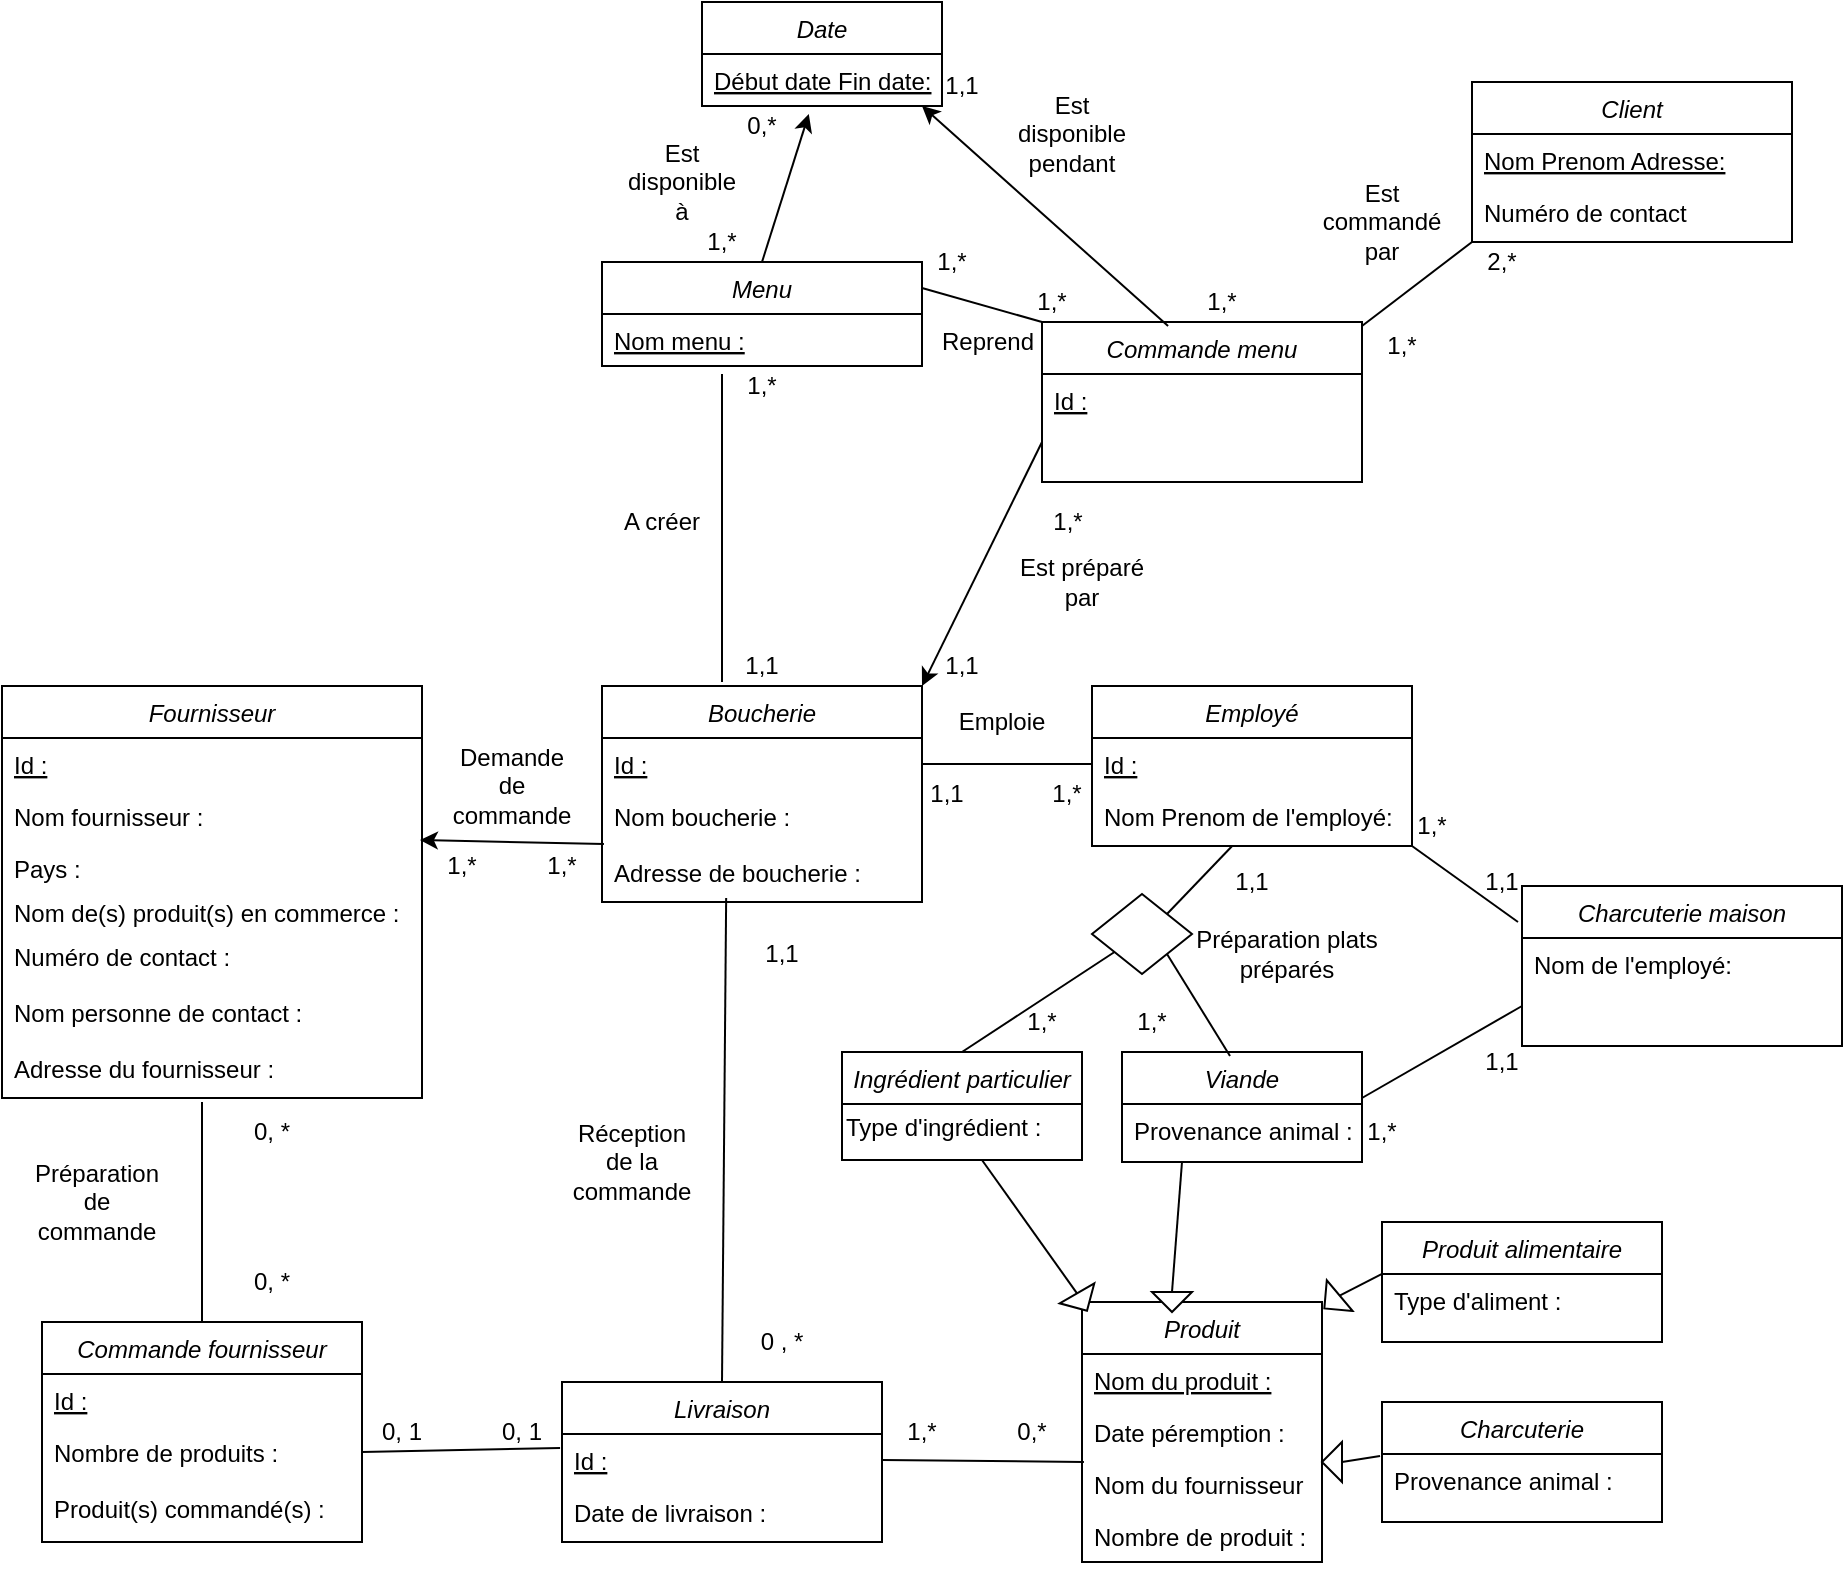 <mxfile version="14.4.3" type="github">
  <diagram id="C5RBs43oDa-KdzZeNtuy" name="Page-1">
    <mxGraphModel dx="1422" dy="762" grid="1" gridSize="10" guides="1" tooltips="1" connect="1" arrows="1" fold="1" page="1" pageScale="1" pageWidth="1169" pageHeight="827" math="0" shadow="0">
      <root>
        <mxCell id="WIyWlLk6GJQsqaUBKTNV-0" />
        <mxCell id="WIyWlLk6GJQsqaUBKTNV-1" parent="WIyWlLk6GJQsqaUBKTNV-0" />
        <mxCell id="zkfFHV4jXpPFQw0GAbJ--0" value="Viande" style="swimlane;fontStyle=2;align=center;verticalAlign=top;childLayout=stackLayout;horizontal=1;startSize=26;horizontalStack=0;resizeParent=1;resizeLast=0;collapsible=1;marginBottom=0;rounded=0;shadow=0;strokeWidth=1;" parent="WIyWlLk6GJQsqaUBKTNV-1" vertex="1">
          <mxGeometry x="600" y="555" width="120" height="55" as="geometry">
            <mxRectangle x="230" y="140" width="160" height="26" as="alternateBounds" />
          </mxGeometry>
        </mxCell>
        <mxCell id="xfpMpgLqGsnhSPla6A-f-5" value="Provenance animal :" style="text;align=left;verticalAlign=top;spacingLeft=4;spacingRight=4;overflow=hidden;rotatable=0;points=[[0,0.5],[1,0.5]];portConstraint=eastwest;" vertex="1" parent="zkfFHV4jXpPFQw0GAbJ--0">
          <mxGeometry y="26" width="120" height="26" as="geometry" />
        </mxCell>
        <mxCell id="xfpMpgLqGsnhSPla6A-f-6" value="Fournisseur" style="swimlane;fontStyle=2;align=center;verticalAlign=top;childLayout=stackLayout;horizontal=1;startSize=26;horizontalStack=0;resizeParent=1;resizeLast=0;collapsible=1;marginBottom=0;rounded=0;shadow=0;strokeWidth=1;" vertex="1" parent="WIyWlLk6GJQsqaUBKTNV-1">
          <mxGeometry x="40" y="372" width="210" height="206" as="geometry">
            <mxRectangle x="230" y="140" width="160" height="26" as="alternateBounds" />
          </mxGeometry>
        </mxCell>
        <mxCell id="xfpMpgLqGsnhSPla6A-f-12" value="Id :" style="text;align=left;verticalAlign=top;spacingLeft=4;spacingRight=4;overflow=hidden;rotatable=0;points=[[0,0.5],[1,0.5]];portConstraint=eastwest;fontStyle=4" vertex="1" parent="xfpMpgLqGsnhSPla6A-f-6">
          <mxGeometry y="26" width="210" height="26" as="geometry" />
        </mxCell>
        <mxCell id="xfpMpgLqGsnhSPla6A-f-13" value="Nom fournisseur :" style="text;align=left;verticalAlign=top;spacingLeft=4;spacingRight=4;overflow=hidden;rotatable=0;points=[[0,0.5],[1,0.5]];portConstraint=eastwest;fontStyle=0" vertex="1" parent="xfpMpgLqGsnhSPla6A-f-6">
          <mxGeometry y="52" width="210" height="26" as="geometry" />
        </mxCell>
        <mxCell id="xfpMpgLqGsnhSPla6A-f-14" value="Pays :" style="text;align=left;verticalAlign=top;spacingLeft=4;spacingRight=4;overflow=hidden;rotatable=0;points=[[0,0.5],[1,0.5]];portConstraint=eastwest;fontStyle=0" vertex="1" parent="xfpMpgLqGsnhSPla6A-f-6">
          <mxGeometry y="78" width="210" height="22" as="geometry" />
        </mxCell>
        <mxCell id="xfpMpgLqGsnhSPla6A-f-19" value="Nom de(s) produit(s) en commerce :" style="text;align=left;verticalAlign=top;spacingLeft=4;spacingRight=4;overflow=hidden;rotatable=0;points=[[0,0.5],[1,0.5]];portConstraint=eastwest;fontStyle=0" vertex="1" parent="xfpMpgLqGsnhSPla6A-f-6">
          <mxGeometry y="100" width="210" height="22" as="geometry" />
        </mxCell>
        <mxCell id="xfpMpgLqGsnhSPla6A-f-26" value="Numéro de contact :" style="text;align=left;verticalAlign=top;spacingLeft=4;spacingRight=4;overflow=hidden;rotatable=0;points=[[0,0.5],[1,0.5]];portConstraint=eastwest;fontStyle=0" vertex="1" parent="xfpMpgLqGsnhSPla6A-f-6">
          <mxGeometry y="122" width="210" height="28" as="geometry" />
        </mxCell>
        <mxCell id="xfpMpgLqGsnhSPla6A-f-28" value="Nom personne de contact :" style="text;align=left;verticalAlign=top;spacingLeft=4;spacingRight=4;overflow=hidden;rotatable=0;points=[[0,0.5],[1,0.5]];portConstraint=eastwest;fontStyle=0" vertex="1" parent="xfpMpgLqGsnhSPla6A-f-6">
          <mxGeometry y="150" width="210" height="28" as="geometry" />
        </mxCell>
        <mxCell id="xfpMpgLqGsnhSPla6A-f-73" value="Adresse du fournisseur :" style="text;align=left;verticalAlign=top;spacingLeft=4;spacingRight=4;overflow=hidden;rotatable=0;points=[[0,0.5],[1,0.5]];portConstraint=eastwest;fontStyle=0" vertex="1" parent="xfpMpgLqGsnhSPla6A-f-6">
          <mxGeometry y="178" width="210" height="28" as="geometry" />
        </mxCell>
        <mxCell id="xfpMpgLqGsnhSPla6A-f-20" value="Commande fournisseur" style="swimlane;fontStyle=2;align=center;verticalAlign=top;childLayout=stackLayout;horizontal=1;startSize=26;horizontalStack=0;resizeParent=1;resizeLast=0;collapsible=1;marginBottom=0;rounded=0;shadow=0;strokeWidth=1;" vertex="1" parent="WIyWlLk6GJQsqaUBKTNV-1">
          <mxGeometry x="60" y="690" width="160" height="110" as="geometry">
            <mxRectangle x="230" y="140" width="160" height="26" as="alternateBounds" />
          </mxGeometry>
        </mxCell>
        <mxCell id="xfpMpgLqGsnhSPla6A-f-21" value="Id :" style="text;align=left;verticalAlign=top;spacingLeft=4;spacingRight=4;overflow=hidden;rotatable=0;points=[[0,0.5],[1,0.5]];portConstraint=eastwest;fontStyle=4" vertex="1" parent="xfpMpgLqGsnhSPla6A-f-20">
          <mxGeometry y="26" width="160" height="26" as="geometry" />
        </mxCell>
        <mxCell id="xfpMpgLqGsnhSPla6A-f-22" value="Nombre de produits :" style="text;align=left;verticalAlign=top;spacingLeft=4;spacingRight=4;overflow=hidden;rotatable=0;points=[[0,0.5],[1,0.5]];portConstraint=eastwest;fontStyle=0" vertex="1" parent="xfpMpgLqGsnhSPla6A-f-20">
          <mxGeometry y="52" width="160" height="28" as="geometry" />
        </mxCell>
        <mxCell id="xfpMpgLqGsnhSPla6A-f-24" value="Produit(s) commandé(s) :" style="text;align=left;verticalAlign=top;spacingLeft=4;spacingRight=4;overflow=hidden;rotatable=0;points=[[0,0.5],[1,0.5]];portConstraint=eastwest;fontStyle=0" vertex="1" parent="xfpMpgLqGsnhSPla6A-f-20">
          <mxGeometry y="80" width="160" height="22" as="geometry" />
        </mxCell>
        <mxCell id="xfpMpgLqGsnhSPla6A-f-30" value="Boucherie" style="swimlane;fontStyle=2;align=center;verticalAlign=top;childLayout=stackLayout;horizontal=1;startSize=26;horizontalStack=0;resizeParent=1;resizeLast=0;collapsible=1;marginBottom=0;rounded=0;shadow=0;strokeWidth=1;" vertex="1" parent="WIyWlLk6GJQsqaUBKTNV-1">
          <mxGeometry x="340" y="372" width="160" height="108" as="geometry">
            <mxRectangle x="230" y="140" width="160" height="26" as="alternateBounds" />
          </mxGeometry>
        </mxCell>
        <mxCell id="xfpMpgLqGsnhSPla6A-f-31" value="Id :" style="text;align=left;verticalAlign=top;spacingLeft=4;spacingRight=4;overflow=hidden;rotatable=0;points=[[0,0.5],[1,0.5]];portConstraint=eastwest;fontStyle=4" vertex="1" parent="xfpMpgLqGsnhSPla6A-f-30">
          <mxGeometry y="26" width="160" height="26" as="geometry" />
        </mxCell>
        <mxCell id="xfpMpgLqGsnhSPla6A-f-32" value="Nom boucherie :" style="text;align=left;verticalAlign=top;spacingLeft=4;spacingRight=4;overflow=hidden;rotatable=0;points=[[0,0.5],[1,0.5]];portConstraint=eastwest;fontStyle=0" vertex="1" parent="xfpMpgLqGsnhSPla6A-f-30">
          <mxGeometry y="52" width="160" height="28" as="geometry" />
        </mxCell>
        <mxCell id="xfpMpgLqGsnhSPla6A-f-33" value="Adresse de boucherie :" style="text;align=left;verticalAlign=top;spacingLeft=4;spacingRight=4;overflow=hidden;rotatable=0;points=[[0,0.5],[1,0.5]];portConstraint=eastwest;fontStyle=0" vertex="1" parent="xfpMpgLqGsnhSPla6A-f-30">
          <mxGeometry y="80" width="160" height="22" as="geometry" />
        </mxCell>
        <mxCell id="xfpMpgLqGsnhSPla6A-f-35" value="Livraison" style="swimlane;fontStyle=2;align=center;verticalAlign=top;childLayout=stackLayout;horizontal=1;startSize=26;horizontalStack=0;resizeParent=1;resizeLast=0;collapsible=1;marginBottom=0;rounded=0;shadow=0;strokeWidth=1;" vertex="1" parent="WIyWlLk6GJQsqaUBKTNV-1">
          <mxGeometry x="320" y="720" width="160" height="80" as="geometry">
            <mxRectangle x="230" y="140" width="160" height="26" as="alternateBounds" />
          </mxGeometry>
        </mxCell>
        <mxCell id="xfpMpgLqGsnhSPla6A-f-36" value="Id :" style="text;align=left;verticalAlign=top;spacingLeft=4;spacingRight=4;overflow=hidden;rotatable=0;points=[[0,0.5],[1,0.5]];portConstraint=eastwest;fontStyle=4" vertex="1" parent="xfpMpgLqGsnhSPla6A-f-35">
          <mxGeometry y="26" width="160" height="26" as="geometry" />
        </mxCell>
        <mxCell id="xfpMpgLqGsnhSPla6A-f-39" value="Date de livraison :" style="text;align=left;verticalAlign=top;spacingLeft=4;spacingRight=4;overflow=hidden;rotatable=0;points=[[0,0.5],[1,0.5]];portConstraint=eastwest;fontStyle=0" vertex="1" parent="xfpMpgLqGsnhSPla6A-f-35">
          <mxGeometry y="52" width="160" height="28" as="geometry" />
        </mxCell>
        <mxCell id="xfpMpgLqGsnhSPla6A-f-40" value="0, *" style="text;html=1;strokeColor=none;fillColor=none;align=center;verticalAlign=middle;whiteSpace=wrap;rounded=0;" vertex="1" parent="WIyWlLk6GJQsqaUBKTNV-1">
          <mxGeometry x="150" y="660" width="50" height="20" as="geometry" />
        </mxCell>
        <mxCell id="xfpMpgLqGsnhSPla6A-f-47" value="Demande de commande" style="text;html=1;strokeColor=none;fillColor=none;align=center;verticalAlign=middle;whiteSpace=wrap;rounded=0;" vertex="1" parent="WIyWlLk6GJQsqaUBKTNV-1">
          <mxGeometry x="260" y="412" width="70" height="20" as="geometry" />
        </mxCell>
        <mxCell id="xfpMpgLqGsnhSPla6A-f-48" value="Préparation de commande" style="text;html=1;strokeColor=none;fillColor=none;align=center;verticalAlign=middle;whiteSpace=wrap;rounded=0;rotation=0;" vertex="1" parent="WIyWlLk6GJQsqaUBKTNV-1">
          <mxGeometry x="50" y="605" width="75" height="50" as="geometry" />
        </mxCell>
        <mxCell id="xfpMpgLqGsnhSPla6A-f-50" value="0, *" style="text;html=1;strokeColor=none;fillColor=none;align=center;verticalAlign=middle;whiteSpace=wrap;rounded=0;" vertex="1" parent="WIyWlLk6GJQsqaUBKTNV-1">
          <mxGeometry x="155" y="585" width="40" height="20" as="geometry" />
        </mxCell>
        <mxCell id="xfpMpgLqGsnhSPla6A-f-51" value="0, 1" style="text;html=1;strokeColor=none;fillColor=none;align=center;verticalAlign=middle;whiteSpace=wrap;rounded=0;" vertex="1" parent="WIyWlLk6GJQsqaUBKTNV-1">
          <mxGeometry x="220" y="735" width="40" height="20" as="geometry" />
        </mxCell>
        <mxCell id="xfpMpgLqGsnhSPla6A-f-52" value="0, 1" style="text;html=1;strokeColor=none;fillColor=none;align=center;verticalAlign=middle;whiteSpace=wrap;rounded=0;" vertex="1" parent="WIyWlLk6GJQsqaUBKTNV-1">
          <mxGeometry x="280" y="735" width="40" height="20" as="geometry" />
        </mxCell>
        <mxCell id="xfpMpgLqGsnhSPla6A-f-53" value="0 , *" style="text;html=1;strokeColor=none;fillColor=none;align=center;verticalAlign=middle;whiteSpace=wrap;rounded=0;" vertex="1" parent="WIyWlLk6GJQsqaUBKTNV-1">
          <mxGeometry x="410" y="690" width="40" height="20" as="geometry" />
        </mxCell>
        <mxCell id="xfpMpgLqGsnhSPla6A-f-54" value="1,1" style="text;html=1;strokeColor=none;fillColor=none;align=center;verticalAlign=middle;whiteSpace=wrap;rounded=0;" vertex="1" parent="WIyWlLk6GJQsqaUBKTNV-1">
          <mxGeometry x="410" y="496" width="40" height="20" as="geometry" />
        </mxCell>
        <mxCell id="xfpMpgLqGsnhSPla6A-f-55" value="" style="endArrow=none;html=1;exitX=0.5;exitY=0;exitDx=0;exitDy=0;" edge="1" parent="WIyWlLk6GJQsqaUBKTNV-1" source="xfpMpgLqGsnhSPla6A-f-20">
          <mxGeometry width="50" height="50" relative="1" as="geometry">
            <mxPoint x="610" y="490" as="sourcePoint" />
            <mxPoint x="140" y="580" as="targetPoint" />
          </mxGeometry>
        </mxCell>
        <mxCell id="xfpMpgLqGsnhSPla6A-f-56" value="" style="endArrow=none;html=1;exitX=0;exitY=1;exitDx=0;exitDy=0;entryX=-0.006;entryY=0.269;entryDx=0;entryDy=0;entryPerimeter=0;" edge="1" parent="WIyWlLk6GJQsqaUBKTNV-1" source="xfpMpgLqGsnhSPla6A-f-51" target="xfpMpgLqGsnhSPla6A-f-36">
          <mxGeometry width="50" height="50" relative="1" as="geometry">
            <mxPoint x="610" y="490" as="sourcePoint" />
            <mxPoint x="660" y="440" as="targetPoint" />
          </mxGeometry>
        </mxCell>
        <mxCell id="xfpMpgLqGsnhSPla6A-f-58" value="" style="endArrow=none;html=1;exitX=0.388;exitY=1.182;exitDx=0;exitDy=0;entryX=0.5;entryY=0;entryDx=0;entryDy=0;exitPerimeter=0;" edge="1" parent="WIyWlLk6GJQsqaUBKTNV-1" source="xfpMpgLqGsnhSPla6A-f-33" target="xfpMpgLqGsnhSPla6A-f-35">
          <mxGeometry width="50" height="50" relative="1" as="geometry">
            <mxPoint x="230" y="765" as="sourcePoint" />
            <mxPoint x="429.04" y="762.994" as="targetPoint" />
          </mxGeometry>
        </mxCell>
        <mxCell id="xfpMpgLqGsnhSPla6A-f-60" value="1,*" style="text;html=1;strokeColor=none;fillColor=none;align=center;verticalAlign=middle;whiteSpace=wrap;rounded=0;" vertex="1" parent="WIyWlLk6GJQsqaUBKTNV-1">
          <mxGeometry x="250" y="452" width="40" height="20" as="geometry" />
        </mxCell>
        <mxCell id="xfpMpgLqGsnhSPla6A-f-61" value="1,*" style="text;html=1;strokeColor=none;fillColor=none;align=center;verticalAlign=middle;whiteSpace=wrap;rounded=0;" vertex="1" parent="WIyWlLk6GJQsqaUBKTNV-1">
          <mxGeometry x="300" y="452" width="40" height="20" as="geometry" />
        </mxCell>
        <mxCell id="xfpMpgLqGsnhSPla6A-f-62" value="Réception de la commande" style="text;html=1;strokeColor=none;fillColor=none;align=center;verticalAlign=middle;whiteSpace=wrap;rounded=0;" vertex="1" parent="WIyWlLk6GJQsqaUBKTNV-1">
          <mxGeometry x="320" y="600" width="70" height="20" as="geometry" />
        </mxCell>
        <mxCell id="xfpMpgLqGsnhSPla6A-f-72" value="" style="endArrow=classic;html=1;entryX=0.995;entryY=-0.045;entryDx=0;entryDy=0;entryPerimeter=0;exitX=0.006;exitY=-0.045;exitDx=0;exitDy=0;exitPerimeter=0;" edge="1" parent="WIyWlLk6GJQsqaUBKTNV-1" source="xfpMpgLqGsnhSPla6A-f-33" target="xfpMpgLqGsnhSPla6A-f-14">
          <mxGeometry width="50" height="50" relative="1" as="geometry">
            <mxPoint x="610" y="290" as="sourcePoint" />
            <mxPoint x="660" y="240" as="targetPoint" />
          </mxGeometry>
        </mxCell>
        <mxCell id="xfpMpgLqGsnhSPla6A-f-74" value="Employé" style="swimlane;fontStyle=2;align=center;verticalAlign=top;childLayout=stackLayout;horizontal=1;startSize=26;horizontalStack=0;resizeParent=1;resizeLast=0;collapsible=1;marginBottom=0;rounded=0;shadow=0;strokeWidth=1;" vertex="1" parent="WIyWlLk6GJQsqaUBKTNV-1">
          <mxGeometry x="585" y="372" width="160" height="80" as="geometry">
            <mxRectangle x="230" y="140" width="160" height="26" as="alternateBounds" />
          </mxGeometry>
        </mxCell>
        <mxCell id="xfpMpgLqGsnhSPla6A-f-75" value="Id :" style="text;align=left;verticalAlign=top;spacingLeft=4;spacingRight=4;overflow=hidden;rotatable=0;points=[[0,0.5],[1,0.5]];portConstraint=eastwest;fontStyle=4" vertex="1" parent="xfpMpgLqGsnhSPla6A-f-74">
          <mxGeometry y="26" width="160" height="26" as="geometry" />
        </mxCell>
        <mxCell id="xfpMpgLqGsnhSPla6A-f-76" value="Nom Prenom de l&#39;employé:" style="text;align=left;verticalAlign=top;spacingLeft=4;spacingRight=4;overflow=hidden;rotatable=0;points=[[0,0.5],[1,0.5]];portConstraint=eastwest;" vertex="1" parent="xfpMpgLqGsnhSPla6A-f-74">
          <mxGeometry y="52" width="160" height="26" as="geometry" />
        </mxCell>
        <mxCell id="xfpMpgLqGsnhSPla6A-f-84" value="" style="rhombus;whiteSpace=wrap;html=1;" vertex="1" parent="WIyWlLk6GJQsqaUBKTNV-1">
          <mxGeometry x="585" y="476" width="50" height="40" as="geometry" />
        </mxCell>
        <mxCell id="xfpMpgLqGsnhSPla6A-f-85" value="" style="endArrow=none;html=1;exitX=1;exitY=1;exitDx=0;exitDy=0;entryX=0.45;entryY=0.036;entryDx=0;entryDy=0;entryPerimeter=0;" edge="1" parent="WIyWlLk6GJQsqaUBKTNV-1" source="xfpMpgLqGsnhSPla6A-f-84" target="zkfFHV4jXpPFQw0GAbJ--0">
          <mxGeometry width="50" height="50" relative="1" as="geometry">
            <mxPoint x="610" y="380" as="sourcePoint" />
            <mxPoint x="1020" y="350" as="targetPoint" />
          </mxGeometry>
        </mxCell>
        <mxCell id="xfpMpgLqGsnhSPla6A-f-87" value="" style="endArrow=none;html=1;exitX=1;exitY=0;exitDx=0;exitDy=0;entryX=0.438;entryY=1.077;entryDx=0;entryDy=0;entryPerimeter=0;" edge="1" parent="WIyWlLk6GJQsqaUBKTNV-1" source="xfpMpgLqGsnhSPla6A-f-84" target="xfpMpgLqGsnhSPla6A-f-76">
          <mxGeometry width="50" height="50" relative="1" as="geometry">
            <mxPoint x="610" y="580" as="sourcePoint" />
            <mxPoint x="970" y="240" as="targetPoint" />
          </mxGeometry>
        </mxCell>
        <mxCell id="xfpMpgLqGsnhSPla6A-f-88" value="" style="endArrow=none;html=1;exitX=0.5;exitY=0;exitDx=0;exitDy=0;" edge="1" parent="WIyWlLk6GJQsqaUBKTNV-1" source="xfpMpgLqGsnhSPla6A-f-111" target="xfpMpgLqGsnhSPla6A-f-84">
          <mxGeometry width="50" height="50" relative="1" as="geometry">
            <mxPoint x="870" y="330" as="sourcePoint" />
            <mxPoint x="337.5" y="240" as="targetPoint" />
          </mxGeometry>
        </mxCell>
        <mxCell id="xfpMpgLqGsnhSPla6A-f-89" value="Préparation plats préparés" style="text;html=1;strokeColor=none;fillColor=none;align=center;verticalAlign=middle;whiteSpace=wrap;rounded=0;" vertex="1" parent="WIyWlLk6GJQsqaUBKTNV-1">
          <mxGeometry x="630" y="489" width="105" height="34" as="geometry" />
        </mxCell>
        <mxCell id="xfpMpgLqGsnhSPla6A-f-90" value="1,1" style="text;html=1;strokeColor=none;fillColor=none;align=center;verticalAlign=middle;whiteSpace=wrap;rounded=0;" vertex="1" parent="WIyWlLk6GJQsqaUBKTNV-1">
          <mxGeometry x="645" y="460" width="40" height="20" as="geometry" />
        </mxCell>
        <mxCell id="xfpMpgLqGsnhSPla6A-f-91" value="1,*" style="text;html=1;strokeColor=none;fillColor=none;align=center;verticalAlign=middle;whiteSpace=wrap;rounded=0;" vertex="1" parent="WIyWlLk6GJQsqaUBKTNV-1">
          <mxGeometry x="540" y="530" width="40" height="20" as="geometry" />
        </mxCell>
        <mxCell id="xfpMpgLqGsnhSPla6A-f-92" value="1,*" style="text;html=1;strokeColor=none;fillColor=none;align=center;verticalAlign=middle;whiteSpace=wrap;rounded=0;" vertex="1" parent="WIyWlLk6GJQsqaUBKTNV-1">
          <mxGeometry x="595" y="530" width="40" height="20" as="geometry" />
        </mxCell>
        <mxCell id="xfpMpgLqGsnhSPla6A-f-93" value="Produit" style="swimlane;fontStyle=2;align=center;verticalAlign=top;childLayout=stackLayout;horizontal=1;startSize=26;horizontalStack=0;resizeParent=1;resizeLast=0;collapsible=1;marginBottom=0;rounded=0;shadow=0;strokeWidth=1;" vertex="1" parent="WIyWlLk6GJQsqaUBKTNV-1">
          <mxGeometry x="580" y="680" width="120" height="130" as="geometry">
            <mxRectangle x="230" y="140" width="160" height="26" as="alternateBounds" />
          </mxGeometry>
        </mxCell>
        <mxCell id="xfpMpgLqGsnhSPla6A-f-94" value="Nom du produit :" style="text;align=left;verticalAlign=top;spacingLeft=4;spacingRight=4;overflow=hidden;rotatable=0;points=[[0,0.5],[1,0.5]];portConstraint=eastwest;fontStyle=4" vertex="1" parent="xfpMpgLqGsnhSPla6A-f-93">
          <mxGeometry y="26" width="120" height="26" as="geometry" />
        </mxCell>
        <mxCell id="xfpMpgLqGsnhSPla6A-f-3" value="Date péremption :" style="text;align=left;verticalAlign=top;spacingLeft=4;spacingRight=4;overflow=hidden;rotatable=0;points=[[0,0.5],[1,0.5]];portConstraint=eastwest;" vertex="1" parent="xfpMpgLqGsnhSPla6A-f-93">
          <mxGeometry y="52" width="120" height="26" as="geometry" />
        </mxCell>
        <mxCell id="xfpMpgLqGsnhSPla6A-f-109" value="Nom du fournisseur :" style="text;align=left;verticalAlign=top;spacingLeft=4;spacingRight=4;overflow=hidden;rotatable=0;points=[[0,0.5],[1,0.5]];portConstraint=eastwest;" vertex="1" parent="xfpMpgLqGsnhSPla6A-f-93">
          <mxGeometry y="78" width="120" height="26" as="geometry" />
        </mxCell>
        <mxCell id="xfpMpgLqGsnhSPla6A-f-126" value="Nombre de produit :" style="text;align=left;verticalAlign=top;spacingLeft=4;spacingRight=4;overflow=hidden;rotatable=0;points=[[0,0.5],[1,0.5]];portConstraint=eastwest;" vertex="1" parent="xfpMpgLqGsnhSPla6A-f-93">
          <mxGeometry y="104" width="120" height="26" as="geometry" />
        </mxCell>
        <mxCell id="xfpMpgLqGsnhSPla6A-f-103" value="" style="triangle;whiteSpace=wrap;html=1;rotation=90;" vertex="1" parent="WIyWlLk6GJQsqaUBKTNV-1">
          <mxGeometry x="620" y="670" width="10" height="20" as="geometry" />
        </mxCell>
        <mxCell id="xfpMpgLqGsnhSPla6A-f-104" value="" style="endArrow=none;html=1;entryX=0.25;entryY=1;entryDx=0;entryDy=0;exitX=0;exitY=0.5;exitDx=0;exitDy=0;" edge="1" parent="WIyWlLk6GJQsqaUBKTNV-1" source="xfpMpgLqGsnhSPla6A-f-103" target="zkfFHV4jXpPFQw0GAbJ--0">
          <mxGeometry width="50" height="50" relative="1" as="geometry">
            <mxPoint x="650" y="665" as="sourcePoint" />
            <mxPoint x="660" y="420" as="targetPoint" />
          </mxGeometry>
        </mxCell>
        <mxCell id="xfpMpgLqGsnhSPla6A-f-105" value="" style="endArrow=none;html=1;entryX=0.008;entryY=1.077;entryDx=0;entryDy=0;entryPerimeter=0;exitX=1;exitY=0.5;exitDx=0;exitDy=0;" edge="1" parent="WIyWlLk6GJQsqaUBKTNV-1" source="xfpMpgLqGsnhSPla6A-f-36" target="xfpMpgLqGsnhSPla6A-f-3">
          <mxGeometry width="50" height="50" relative="1" as="geometry">
            <mxPoint x="610" y="470" as="sourcePoint" />
            <mxPoint x="679.4" y="760.012" as="targetPoint" />
          </mxGeometry>
        </mxCell>
        <mxCell id="xfpMpgLqGsnhSPla6A-f-111" value="Ingrédient particulier" style="swimlane;fontStyle=2;align=center;verticalAlign=top;childLayout=stackLayout;horizontal=1;startSize=26;horizontalStack=0;resizeParent=1;resizeLast=0;collapsible=1;marginBottom=0;rounded=0;shadow=0;strokeWidth=1;" vertex="1" parent="WIyWlLk6GJQsqaUBKTNV-1">
          <mxGeometry x="460" y="555" width="120" height="54" as="geometry">
            <mxRectangle x="230" y="140" width="160" height="26" as="alternateBounds" />
          </mxGeometry>
        </mxCell>
        <mxCell id="xfpMpgLqGsnhSPla6A-f-138" value="Type d&#39;ingrédient :" style="text;html=1;strokeColor=none;fillColor=none;align=left;verticalAlign=middle;whiteSpace=wrap;rounded=0;" vertex="1" parent="xfpMpgLqGsnhSPla6A-f-111">
          <mxGeometry y="26" width="120" height="24" as="geometry" />
        </mxCell>
        <mxCell id="xfpMpgLqGsnhSPla6A-f-117" value="" style="triangle;whiteSpace=wrap;html=1;rotation=60;" vertex="1" parent="WIyWlLk6GJQsqaUBKTNV-1">
          <mxGeometry x="575" y="670" width="10" height="20" as="geometry" />
        </mxCell>
        <mxCell id="xfpMpgLqGsnhSPla6A-f-118" value="" style="endArrow=none;html=1;exitX=0;exitY=0.5;exitDx=0;exitDy=0;" edge="1" parent="WIyWlLk6GJQsqaUBKTNV-1" source="xfpMpgLqGsnhSPla6A-f-117">
          <mxGeometry width="50" height="50" relative="1" as="geometry">
            <mxPoint x="603" y="670" as="sourcePoint" />
            <mxPoint x="529.979" y="609" as="targetPoint" />
          </mxGeometry>
        </mxCell>
        <mxCell id="xfpMpgLqGsnhSPla6A-f-121" value="" style="triangle;whiteSpace=wrap;html=1;rotation=-180;" vertex="1" parent="WIyWlLk6GJQsqaUBKTNV-1">
          <mxGeometry x="700" y="750" width="10" height="20" as="geometry" />
        </mxCell>
        <mxCell id="xfpMpgLqGsnhSPla6A-f-122" value="" style="endArrow=none;html=1;entryX=-0.007;entryY=1.192;entryDx=0;entryDy=0;entryPerimeter=0;" edge="1" parent="WIyWlLk6GJQsqaUBKTNV-1">
          <mxGeometry width="50" height="50" relative="1" as="geometry">
            <mxPoint x="710" y="760" as="sourcePoint" />
            <mxPoint x="729.02" y="756.992" as="targetPoint" />
          </mxGeometry>
        </mxCell>
        <mxCell id="xfpMpgLqGsnhSPla6A-f-123" value="Charcuterie" style="swimlane;fontStyle=2;align=center;verticalAlign=top;childLayout=stackLayout;horizontal=1;startSize=26;horizontalStack=0;resizeParent=1;resizeLast=0;collapsible=1;marginBottom=0;rounded=0;shadow=0;strokeWidth=1;" vertex="1" parent="WIyWlLk6GJQsqaUBKTNV-1">
          <mxGeometry x="730" y="730" width="140" height="60" as="geometry">
            <mxRectangle x="230" y="140" width="160" height="26" as="alternateBounds" />
          </mxGeometry>
        </mxCell>
        <mxCell id="xfpMpgLqGsnhSPla6A-f-125" value="Provenance animal :" style="text;align=left;verticalAlign=top;spacingLeft=4;spacingRight=4;overflow=hidden;rotatable=0;points=[[0,0.5],[1,0.5]];portConstraint=eastwest;" vertex="1" parent="xfpMpgLqGsnhSPla6A-f-123">
          <mxGeometry y="26" width="140" height="28" as="geometry" />
        </mxCell>
        <mxCell id="xfpMpgLqGsnhSPla6A-f-136" value="1,*" style="text;html=1;strokeColor=none;fillColor=none;align=center;verticalAlign=middle;whiteSpace=wrap;rounded=0;" vertex="1" parent="WIyWlLk6GJQsqaUBKTNV-1">
          <mxGeometry x="480" y="735" width="40" height="20" as="geometry" />
        </mxCell>
        <mxCell id="xfpMpgLqGsnhSPla6A-f-137" value="0,*" style="text;html=1;strokeColor=none;fillColor=none;align=center;verticalAlign=middle;whiteSpace=wrap;rounded=0;" vertex="1" parent="WIyWlLk6GJQsqaUBKTNV-1">
          <mxGeometry x="535" y="735" width="40" height="20" as="geometry" />
        </mxCell>
        <mxCell id="xfpMpgLqGsnhSPla6A-f-139" value="1,*" style="text;html=1;strokeColor=none;fillColor=none;align=center;verticalAlign=middle;whiteSpace=wrap;rounded=0;" vertex="1" parent="WIyWlLk6GJQsqaUBKTNV-1">
          <mxGeometry x="710" y="585" width="40" height="20" as="geometry" />
        </mxCell>
        <mxCell id="xfpMpgLqGsnhSPla6A-f-142" value="Charcuterie maison" style="swimlane;fontStyle=2;align=center;verticalAlign=top;childLayout=stackLayout;horizontal=1;startSize=26;horizontalStack=0;resizeParent=1;resizeLast=0;collapsible=1;marginBottom=0;rounded=0;shadow=0;strokeWidth=1;" vertex="1" parent="WIyWlLk6GJQsqaUBKTNV-1">
          <mxGeometry x="800" y="472" width="160" height="80" as="geometry">
            <mxRectangle x="230" y="140" width="160" height="26" as="alternateBounds" />
          </mxGeometry>
        </mxCell>
        <mxCell id="xfpMpgLqGsnhSPla6A-f-144" value="Nom de l&#39;employé:" style="text;align=left;verticalAlign=top;spacingLeft=4;spacingRight=4;overflow=hidden;rotatable=0;points=[[0,0.5],[1,0.5]];portConstraint=eastwest;" vertex="1" parent="xfpMpgLqGsnhSPla6A-f-142">
          <mxGeometry y="26" width="160" height="26" as="geometry" />
        </mxCell>
        <mxCell id="xfpMpgLqGsnhSPla6A-f-145" value="" style="endArrow=none;html=1;entryX=0;entryY=0.75;entryDx=0;entryDy=0;" edge="1" parent="WIyWlLk6GJQsqaUBKTNV-1" target="xfpMpgLqGsnhSPla6A-f-142">
          <mxGeometry width="50" height="50" relative="1" as="geometry">
            <mxPoint x="720" y="578" as="sourcePoint" />
            <mxPoint x="770" y="528" as="targetPoint" />
          </mxGeometry>
        </mxCell>
        <mxCell id="xfpMpgLqGsnhSPla6A-f-146" value="" style="endArrow=none;html=1;entryX=1;entryY=1;entryDx=0;entryDy=0;" edge="1" parent="WIyWlLk6GJQsqaUBKTNV-1" target="xfpMpgLqGsnhSPla6A-f-74">
          <mxGeometry width="50" height="50" relative="1" as="geometry">
            <mxPoint x="798" y="490" as="sourcePoint" />
            <mxPoint x="660" y="430" as="targetPoint" />
          </mxGeometry>
        </mxCell>
        <mxCell id="xfpMpgLqGsnhSPla6A-f-147" value="1,1" style="text;html=1;strokeColor=none;fillColor=none;align=center;verticalAlign=middle;whiteSpace=wrap;rounded=0;" vertex="1" parent="WIyWlLk6GJQsqaUBKTNV-1">
          <mxGeometry x="770" y="460" width="40" height="20" as="geometry" />
        </mxCell>
        <mxCell id="xfpMpgLqGsnhSPla6A-f-148" value="1,*" style="text;html=1;strokeColor=none;fillColor=none;align=center;verticalAlign=middle;whiteSpace=wrap;rounded=0;" vertex="1" parent="WIyWlLk6GJQsqaUBKTNV-1">
          <mxGeometry x="735" y="432" width="40" height="20" as="geometry" />
        </mxCell>
        <mxCell id="xfpMpgLqGsnhSPla6A-f-149" value="1,1" style="text;html=1;strokeColor=none;fillColor=none;align=center;verticalAlign=middle;whiteSpace=wrap;rounded=0;" vertex="1" parent="WIyWlLk6GJQsqaUBKTNV-1">
          <mxGeometry x="770" y="550" width="40" height="20" as="geometry" />
        </mxCell>
        <mxCell id="xfpMpgLqGsnhSPla6A-f-150" value="" style="endArrow=none;html=1;exitX=0.014;exitY=-0.036;exitDx=0;exitDy=0;exitPerimeter=0;entryX=0;entryY=0.5;entryDx=0;entryDy=0;" edge="1" parent="WIyWlLk6GJQsqaUBKTNV-1" source="xfpMpgLqGsnhSPla6A-f-152" target="xfpMpgLqGsnhSPla6A-f-154">
          <mxGeometry width="50" height="50" relative="1" as="geometry">
            <mxPoint x="710" y="680" as="sourcePoint" />
            <mxPoint x="710" y="680" as="targetPoint" />
          </mxGeometry>
        </mxCell>
        <mxCell id="xfpMpgLqGsnhSPla6A-f-151" value="Produit alimentaire" style="swimlane;fontStyle=2;align=center;verticalAlign=top;childLayout=stackLayout;horizontal=1;startSize=26;horizontalStack=0;resizeParent=1;resizeLast=0;collapsible=1;marginBottom=0;rounded=0;shadow=0;strokeWidth=1;" vertex="1" parent="WIyWlLk6GJQsqaUBKTNV-1">
          <mxGeometry x="730" y="640" width="140" height="60" as="geometry">
            <mxRectangle x="230" y="140" width="160" height="26" as="alternateBounds" />
          </mxGeometry>
        </mxCell>
        <mxCell id="xfpMpgLqGsnhSPla6A-f-152" value="Type d&#39;aliment :" style="text;align=left;verticalAlign=top;spacingLeft=4;spacingRight=4;overflow=hidden;rotatable=0;points=[[0,0.5],[1,0.5]];portConstraint=eastwest;" vertex="1" parent="xfpMpgLqGsnhSPla6A-f-151">
          <mxGeometry y="26" width="140" height="28" as="geometry" />
        </mxCell>
        <mxCell id="xfpMpgLqGsnhSPla6A-f-154" value="" style="triangle;whiteSpace=wrap;html=1;rotation=-220;" vertex="1" parent="WIyWlLk6GJQsqaUBKTNV-1">
          <mxGeometry x="700" y="670" width="10" height="20" as="geometry" />
        </mxCell>
        <mxCell id="xfpMpgLqGsnhSPla6A-f-156" value="" style="endArrow=none;html=1;entryX=0;entryY=0.5;entryDx=0;entryDy=0;" edge="1" parent="WIyWlLk6GJQsqaUBKTNV-1" source="xfpMpgLqGsnhSPla6A-f-31" target="xfpMpgLqGsnhSPla6A-f-75">
          <mxGeometry width="50" height="50" relative="1" as="geometry">
            <mxPoint x="610" y="570" as="sourcePoint" />
            <mxPoint x="660" y="520" as="targetPoint" />
          </mxGeometry>
        </mxCell>
        <mxCell id="xfpMpgLqGsnhSPla6A-f-157" value="Emploie" style="text;html=1;strokeColor=none;fillColor=none;align=center;verticalAlign=middle;whiteSpace=wrap;rounded=0;" vertex="1" parent="WIyWlLk6GJQsqaUBKTNV-1">
          <mxGeometry x="520" y="380" width="40" height="20" as="geometry" />
        </mxCell>
        <mxCell id="xfpMpgLqGsnhSPla6A-f-158" value="1,1" style="text;html=1;strokeColor=none;fillColor=none;align=center;verticalAlign=middle;whiteSpace=wrap;rounded=0;" vertex="1" parent="WIyWlLk6GJQsqaUBKTNV-1">
          <mxGeometry x="500" y="416" width="25" height="20" as="geometry" />
        </mxCell>
        <mxCell id="xfpMpgLqGsnhSPla6A-f-160" value="1,*" style="text;html=1;strokeColor=none;fillColor=none;align=center;verticalAlign=middle;whiteSpace=wrap;rounded=0;" vertex="1" parent="WIyWlLk6GJQsqaUBKTNV-1">
          <mxGeometry x="565" y="416" width="15" height="20" as="geometry" />
        </mxCell>
        <mxCell id="xfpMpgLqGsnhSPla6A-f-161" value="Date" style="swimlane;fontStyle=2;align=center;verticalAlign=top;childLayout=stackLayout;horizontal=1;startSize=26;horizontalStack=0;resizeParent=1;resizeLast=0;collapsible=1;marginBottom=0;rounded=0;shadow=0;strokeWidth=1;" vertex="1" parent="WIyWlLk6GJQsqaUBKTNV-1">
          <mxGeometry x="390" y="30" width="120" height="52" as="geometry">
            <mxRectangle x="230" y="140" width="160" height="26" as="alternateBounds" />
          </mxGeometry>
        </mxCell>
        <mxCell id="xfpMpgLqGsnhSPla6A-f-162" value="Début date Fin date:" style="text;align=left;verticalAlign=top;spacingLeft=4;spacingRight=4;overflow=hidden;rotatable=0;points=[[0,0.5],[1,0.5]];portConstraint=eastwest;fontStyle=4" vertex="1" parent="xfpMpgLqGsnhSPla6A-f-161">
          <mxGeometry y="26" width="120" height="26" as="geometry" />
        </mxCell>
        <mxCell id="xfpMpgLqGsnhSPla6A-f-164" value="Commande menu" style="swimlane;fontStyle=2;align=center;verticalAlign=top;childLayout=stackLayout;horizontal=1;startSize=26;horizontalStack=0;resizeParent=1;resizeLast=0;collapsible=1;marginBottom=0;rounded=0;shadow=0;strokeWidth=1;" vertex="1" parent="WIyWlLk6GJQsqaUBKTNV-1">
          <mxGeometry x="560" y="190" width="160" height="80" as="geometry">
            <mxRectangle x="230" y="140" width="160" height="26" as="alternateBounds" />
          </mxGeometry>
        </mxCell>
        <mxCell id="xfpMpgLqGsnhSPla6A-f-165" value="Id :" style="text;align=left;verticalAlign=top;spacingLeft=4;spacingRight=4;overflow=hidden;rotatable=0;points=[[0,0.5],[1,0.5]];portConstraint=eastwest;fontStyle=4" vertex="1" parent="xfpMpgLqGsnhSPla6A-f-164">
          <mxGeometry y="26" width="160" height="24" as="geometry" />
        </mxCell>
        <mxCell id="xfpMpgLqGsnhSPla6A-f-167" value="Menu" style="swimlane;fontStyle=2;align=center;verticalAlign=top;childLayout=stackLayout;horizontal=1;startSize=26;horizontalStack=0;resizeParent=1;resizeLast=0;collapsible=1;marginBottom=0;rounded=0;shadow=0;strokeWidth=1;" vertex="1" parent="WIyWlLk6GJQsqaUBKTNV-1">
          <mxGeometry x="340" y="160" width="160" height="52" as="geometry">
            <mxRectangle x="230" y="140" width="160" height="26" as="alternateBounds" />
          </mxGeometry>
        </mxCell>
        <mxCell id="xfpMpgLqGsnhSPla6A-f-168" value="Nom menu :" style="text;align=left;verticalAlign=top;spacingLeft=4;spacingRight=4;overflow=hidden;rotatable=0;points=[[0,0.5],[1,0.5]];portConstraint=eastwest;fontStyle=4" vertex="1" parent="xfpMpgLqGsnhSPla6A-f-167">
          <mxGeometry y="26" width="160" height="26" as="geometry" />
        </mxCell>
        <mxCell id="xfpMpgLqGsnhSPla6A-f-170" value="Client" style="swimlane;fontStyle=2;align=center;verticalAlign=top;childLayout=stackLayout;horizontal=1;startSize=26;horizontalStack=0;resizeParent=1;resizeLast=0;collapsible=1;marginBottom=0;rounded=0;shadow=0;strokeWidth=1;" vertex="1" parent="WIyWlLk6GJQsqaUBKTNV-1">
          <mxGeometry x="775" y="70" width="160" height="80" as="geometry">
            <mxRectangle x="230" y="140" width="160" height="26" as="alternateBounds" />
          </mxGeometry>
        </mxCell>
        <mxCell id="xfpMpgLqGsnhSPla6A-f-171" value="Nom Prenom Adresse:" style="text;align=left;verticalAlign=top;spacingLeft=4;spacingRight=4;overflow=hidden;rotatable=0;points=[[0,0.5],[1,0.5]];portConstraint=eastwest;fontStyle=4" vertex="1" parent="xfpMpgLqGsnhSPla6A-f-170">
          <mxGeometry y="26" width="160" height="26" as="geometry" />
        </mxCell>
        <mxCell id="xfpMpgLqGsnhSPla6A-f-172" value="Numéro de contact" style="text;align=left;verticalAlign=top;spacingLeft=4;spacingRight=4;overflow=hidden;rotatable=0;points=[[0,0.5],[1,0.5]];portConstraint=eastwest;" vertex="1" parent="xfpMpgLqGsnhSPla6A-f-170">
          <mxGeometry y="52" width="160" height="26" as="geometry" />
        </mxCell>
        <mxCell id="xfpMpgLqGsnhSPla6A-f-176" value="" style="endArrow=none;html=1;exitX=1;exitY=0.25;exitDx=0;exitDy=0;entryX=0;entryY=0;entryDx=0;entryDy=0;" edge="1" parent="WIyWlLk6GJQsqaUBKTNV-1" source="xfpMpgLqGsnhSPla6A-f-167" target="xfpMpgLqGsnhSPla6A-f-164">
          <mxGeometry width="50" height="50" relative="1" as="geometry">
            <mxPoint x="610" y="260" as="sourcePoint" />
            <mxPoint x="660" y="210" as="targetPoint" />
          </mxGeometry>
        </mxCell>
        <mxCell id="xfpMpgLqGsnhSPla6A-f-181" value="1,*" style="text;html=1;strokeColor=none;fillColor=none;align=center;verticalAlign=middle;whiteSpace=wrap;rounded=0;" vertex="1" parent="WIyWlLk6GJQsqaUBKTNV-1">
          <mxGeometry x="400" y="212" width="40" height="20" as="geometry" />
        </mxCell>
        <mxCell id="xfpMpgLqGsnhSPla6A-f-182" value="1,1" style="text;html=1;strokeColor=none;fillColor=none;align=center;verticalAlign=middle;whiteSpace=wrap;rounded=0;" vertex="1" parent="WIyWlLk6GJQsqaUBKTNV-1">
          <mxGeometry x="400" y="352" width="40" height="20" as="geometry" />
        </mxCell>
        <mxCell id="xfpMpgLqGsnhSPla6A-f-183" value="A créer" style="text;html=1;strokeColor=none;fillColor=none;align=center;verticalAlign=middle;whiteSpace=wrap;rounded=0;" vertex="1" parent="WIyWlLk6GJQsqaUBKTNV-1">
          <mxGeometry x="350" y="280" width="40" height="20" as="geometry" />
        </mxCell>
        <mxCell id="xfpMpgLqGsnhSPla6A-f-189" value="" style="endArrow=none;html=1;entryX=0.375;entryY=1.154;entryDx=0;entryDy=0;entryPerimeter=0;" edge="1" parent="WIyWlLk6GJQsqaUBKTNV-1" target="xfpMpgLqGsnhSPla6A-f-168">
          <mxGeometry width="50" height="50" relative="1" as="geometry">
            <mxPoint x="400" y="370" as="sourcePoint" />
            <mxPoint x="660" y="210" as="targetPoint" />
          </mxGeometry>
        </mxCell>
        <mxCell id="xfpMpgLqGsnhSPla6A-f-190" value="" style="endArrow=classic;html=1;entryX=1;entryY=0;entryDx=0;entryDy=0;exitX=0;exitY=0.75;exitDx=0;exitDy=0;" edge="1" parent="WIyWlLk6GJQsqaUBKTNV-1" source="xfpMpgLqGsnhSPla6A-f-164" target="xfpMpgLqGsnhSPla6A-f-30">
          <mxGeometry width="50" height="50" relative="1" as="geometry">
            <mxPoint x="610" y="260" as="sourcePoint" />
            <mxPoint x="660" y="210" as="targetPoint" />
          </mxGeometry>
        </mxCell>
        <mxCell id="xfpMpgLqGsnhSPla6A-f-192" value="Est préparé par" style="text;html=1;strokeColor=none;fillColor=none;align=center;verticalAlign=middle;whiteSpace=wrap;rounded=0;" vertex="1" parent="WIyWlLk6GJQsqaUBKTNV-1">
          <mxGeometry x="545" y="310" width="70" height="20" as="geometry" />
        </mxCell>
        <mxCell id="xfpMpgLqGsnhSPla6A-f-195" value="" style="endArrow=classic;html=1;entryX=0.445;entryY=1.154;entryDx=0;entryDy=0;entryPerimeter=0;exitX=0.5;exitY=0;exitDx=0;exitDy=0;" edge="1" parent="WIyWlLk6GJQsqaUBKTNV-1" source="xfpMpgLqGsnhSPla6A-f-167" target="xfpMpgLqGsnhSPla6A-f-162">
          <mxGeometry width="50" height="50" relative="1" as="geometry">
            <mxPoint x="510" y="150" as="sourcePoint" />
            <mxPoint x="660" y="290" as="targetPoint" />
          </mxGeometry>
        </mxCell>
        <mxCell id="xfpMpgLqGsnhSPla6A-f-196" value="Est disponible à" style="text;html=1;strokeColor=none;fillColor=none;align=center;verticalAlign=middle;whiteSpace=wrap;rounded=0;" vertex="1" parent="WIyWlLk6GJQsqaUBKTNV-1">
          <mxGeometry x="360" y="110" width="40" height="20" as="geometry" />
        </mxCell>
        <mxCell id="xfpMpgLqGsnhSPla6A-f-197" value="0,*" style="text;html=1;strokeColor=none;fillColor=none;align=center;verticalAlign=middle;whiteSpace=wrap;rounded=0;" vertex="1" parent="WIyWlLk6GJQsqaUBKTNV-1">
          <mxGeometry x="400" y="82" width="40" height="20" as="geometry" />
        </mxCell>
        <mxCell id="xfpMpgLqGsnhSPla6A-f-199" value="1,*" style="text;html=1;strokeColor=none;fillColor=none;align=center;verticalAlign=middle;whiteSpace=wrap;rounded=0;" vertex="1" parent="WIyWlLk6GJQsqaUBKTNV-1">
          <mxGeometry x="380" y="140" width="40" height="20" as="geometry" />
        </mxCell>
        <mxCell id="xfpMpgLqGsnhSPla6A-f-200" value="1,*" style="text;html=1;strokeColor=none;fillColor=none;align=center;verticalAlign=middle;whiteSpace=wrap;rounded=0;" vertex="1" parent="WIyWlLk6GJQsqaUBKTNV-1">
          <mxGeometry x="495" y="150" width="40" height="20" as="geometry" />
        </mxCell>
        <mxCell id="xfpMpgLqGsnhSPla6A-f-201" value="1,*" style="text;html=1;strokeColor=none;fillColor=none;align=center;verticalAlign=middle;whiteSpace=wrap;rounded=0;" vertex="1" parent="WIyWlLk6GJQsqaUBKTNV-1">
          <mxGeometry x="545" y="170" width="40" height="20" as="geometry" />
        </mxCell>
        <mxCell id="xfpMpgLqGsnhSPla6A-f-202" value="1,*" style="text;html=1;strokeColor=none;fillColor=none;align=center;verticalAlign=middle;whiteSpace=wrap;rounded=0;" vertex="1" parent="WIyWlLk6GJQsqaUBKTNV-1">
          <mxGeometry x="552.5" y="280" width="40" height="20" as="geometry" />
        </mxCell>
        <mxCell id="xfpMpgLqGsnhSPla6A-f-203" value="1,1" style="text;html=1;strokeColor=none;fillColor=none;align=center;verticalAlign=middle;whiteSpace=wrap;rounded=0;" vertex="1" parent="WIyWlLk6GJQsqaUBKTNV-1">
          <mxGeometry x="500" y="352" width="40" height="20" as="geometry" />
        </mxCell>
        <mxCell id="xfpMpgLqGsnhSPla6A-f-204" value="Est disponible&lt;br&gt;pendant" style="text;html=1;strokeColor=none;fillColor=none;align=center;verticalAlign=middle;whiteSpace=wrap;rounded=0;" vertex="1" parent="WIyWlLk6GJQsqaUBKTNV-1">
          <mxGeometry x="540" y="82" width="70" height="28" as="geometry" />
        </mxCell>
        <mxCell id="xfpMpgLqGsnhSPla6A-f-205" value="Reprend" style="text;html=1;strokeColor=none;fillColor=none;align=center;verticalAlign=middle;whiteSpace=wrap;rounded=0;" vertex="1" parent="WIyWlLk6GJQsqaUBKTNV-1">
          <mxGeometry x="512.5" y="190" width="40" height="20" as="geometry" />
        </mxCell>
        <mxCell id="xfpMpgLqGsnhSPla6A-f-206" value="1,1" style="text;html=1;strokeColor=none;fillColor=none;align=center;verticalAlign=middle;whiteSpace=wrap;rounded=0;" vertex="1" parent="WIyWlLk6GJQsqaUBKTNV-1">
          <mxGeometry x="500" y="62" width="40" height="20" as="geometry" />
        </mxCell>
        <mxCell id="xfpMpgLqGsnhSPla6A-f-207" value="1,*" style="text;html=1;strokeColor=none;fillColor=none;align=center;verticalAlign=middle;whiteSpace=wrap;rounded=0;" vertex="1" parent="WIyWlLk6GJQsqaUBKTNV-1">
          <mxGeometry x="630" y="170" width="40" height="20" as="geometry" />
        </mxCell>
        <mxCell id="xfpMpgLqGsnhSPla6A-f-208" value="" style="endArrow=classic;html=1;entryX=0;entryY=1;entryDx=0;entryDy=0;exitX=0.394;exitY=0.025;exitDx=0;exitDy=0;exitPerimeter=0;" edge="1" parent="WIyWlLk6GJQsqaUBKTNV-1" source="xfpMpgLqGsnhSPla6A-f-164" target="xfpMpgLqGsnhSPla6A-f-206">
          <mxGeometry width="50" height="50" relative="1" as="geometry">
            <mxPoint x="610" y="210" as="sourcePoint" />
            <mxPoint x="660" y="160" as="targetPoint" />
          </mxGeometry>
        </mxCell>
        <mxCell id="xfpMpgLqGsnhSPla6A-f-209" value="Est commandé par" style="text;html=1;strokeColor=none;fillColor=none;align=center;verticalAlign=middle;whiteSpace=wrap;rounded=0;" vertex="1" parent="WIyWlLk6GJQsqaUBKTNV-1">
          <mxGeometry x="700" y="130" width="60" height="20" as="geometry" />
        </mxCell>
        <mxCell id="xfpMpgLqGsnhSPla6A-f-210" value="1,*" style="text;html=1;strokeColor=none;fillColor=none;align=center;verticalAlign=middle;whiteSpace=wrap;rounded=0;" vertex="1" parent="WIyWlLk6GJQsqaUBKTNV-1">
          <mxGeometry x="720" y="192" width="40" height="20" as="geometry" />
        </mxCell>
        <mxCell id="xfpMpgLqGsnhSPla6A-f-211" value="" style="endArrow=none;html=1;entryX=0;entryY=1;entryDx=0;entryDy=0;exitX=0;exitY=0;exitDx=0;exitDy=0;" edge="1" parent="WIyWlLk6GJQsqaUBKTNV-1" source="xfpMpgLqGsnhSPla6A-f-210" target="xfpMpgLqGsnhSPla6A-f-170">
          <mxGeometry width="50" height="50" relative="1" as="geometry">
            <mxPoint x="610" y="210" as="sourcePoint" />
            <mxPoint x="660" y="160" as="targetPoint" />
          </mxGeometry>
        </mxCell>
        <mxCell id="xfpMpgLqGsnhSPla6A-f-212" value="2,*" style="text;html=1;strokeColor=none;fillColor=none;align=center;verticalAlign=middle;whiteSpace=wrap;rounded=0;" vertex="1" parent="WIyWlLk6GJQsqaUBKTNV-1">
          <mxGeometry x="770" y="150" width="40" height="20" as="geometry" />
        </mxCell>
      </root>
    </mxGraphModel>
  </diagram>
</mxfile>
